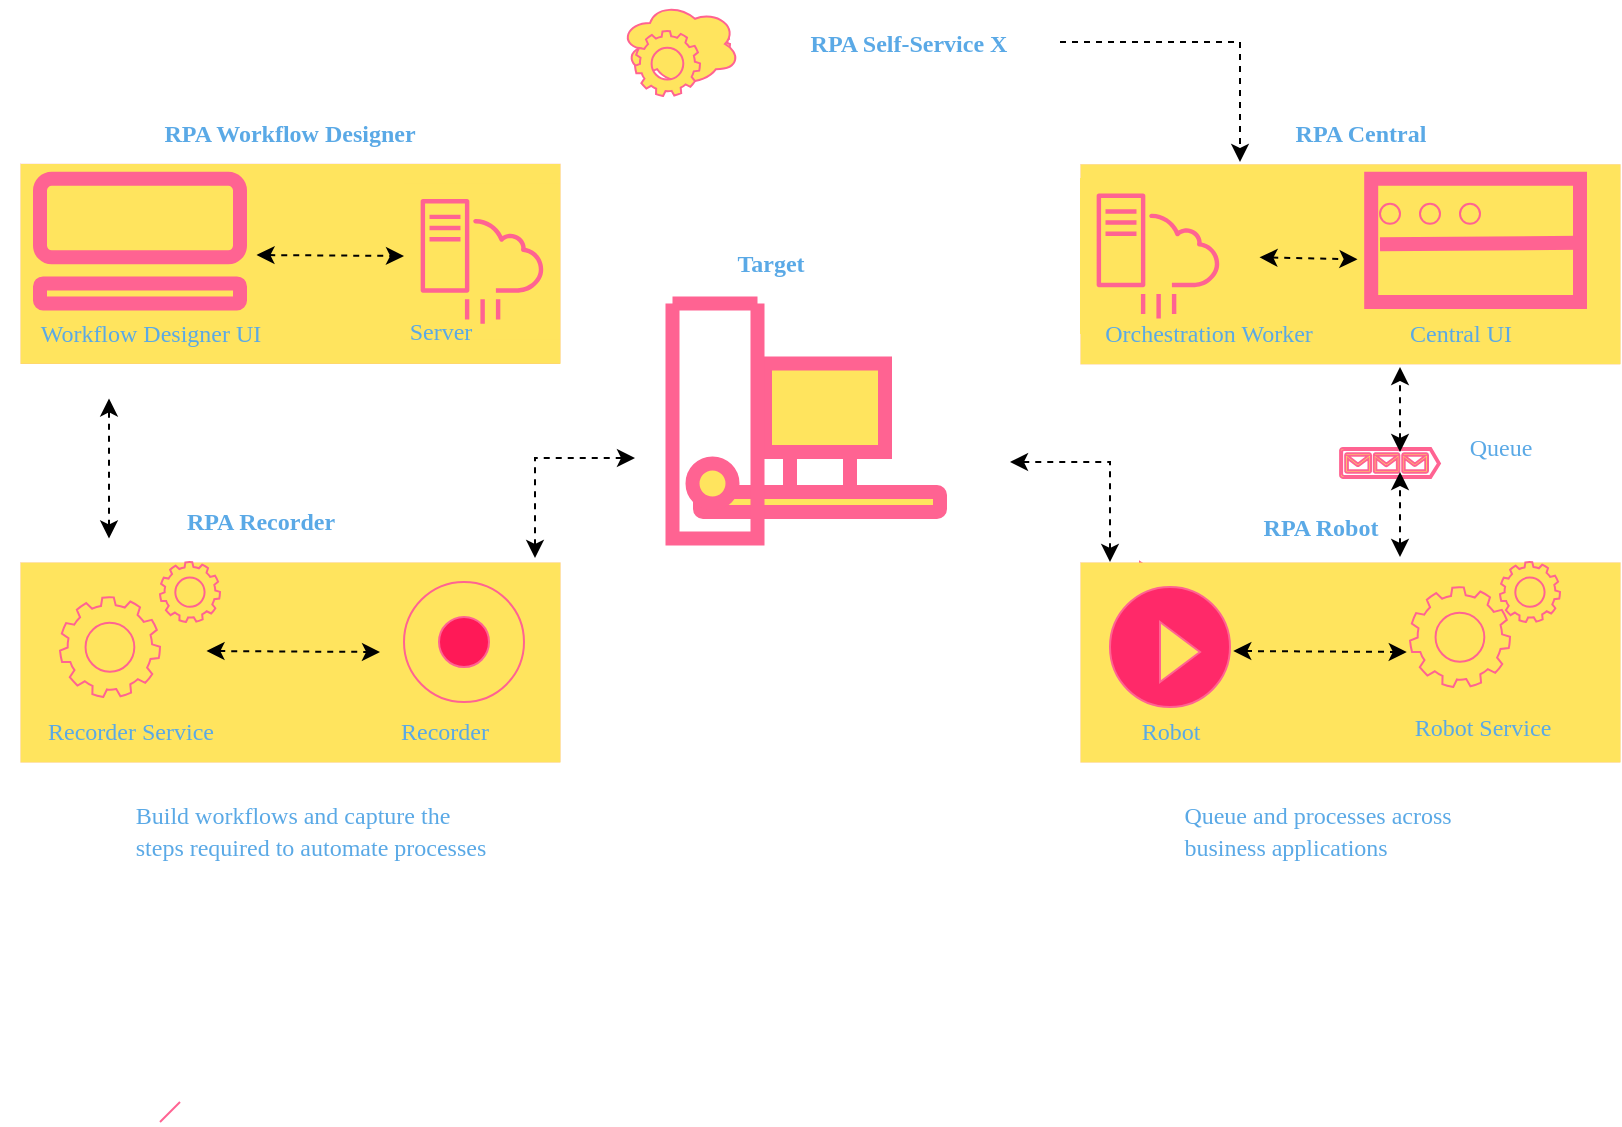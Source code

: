 <mxfile version="24.8.6">
  <diagram name="Page-1" id="x70oUKCBCOuj8hOK19Mj">
    <mxGraphModel dx="1050" dy="1622" grid="1" gridSize="10" guides="1" tooltips="1" connect="1" arrows="1" fold="1" page="1" pageScale="1" pageWidth="850" pageHeight="1100" math="0" shadow="0">
      <root>
        <mxCell id="0" />
        <mxCell id="1" parent="0" />
        <mxCell id="UmcPPP0V5TBomBnwgstA-37" value="" style="verticalLabelPosition=bottom;verticalAlign=top;html=1;shape=mxgraph.basic.rect;fillColor2=none;strokeWidth=7;size=20;indent=5;strokeColor=#FF6392;labelBackgroundColor=none;fillColor=#FFE45E;fontColor=#5AA9E6;" vertex="1" parent="1">
          <mxGeometry x="382.5" y="140.72" width="60" height="44.28" as="geometry" />
        </mxCell>
        <mxCell id="UmcPPP0V5TBomBnwgstA-40" value="" style="shape=partialRectangle;whiteSpace=wrap;html=1;top=0;bottom=0;fillColor=none;strokeColor=#FF6392;strokeWidth=7;labelBackgroundColor=none;fontColor=#5AA9E6;" vertex="1" parent="1">
          <mxGeometry x="395" y="185" width="30" height="20" as="geometry" />
        </mxCell>
        <mxCell id="UmcPPP0V5TBomBnwgstA-42" value="" style="rounded=1;whiteSpace=wrap;html=1;strokeColor=#FF6392;strokeWidth=7;labelBackgroundColor=none;fillColor=#FFE45E;fontColor=#5AA9E6;" vertex="1" parent="1">
          <mxGeometry x="350" y="205" width="120" height="10" as="geometry" />
        </mxCell>
        <mxCell id="UmcPPP0V5TBomBnwgstA-43" value="" style="swimlane;startSize=0;strokeColor=#FF6392;strokeWidth=7;labelBackgroundColor=none;fillColor=#FFE45E;fontColor=#5AA9E6;" vertex="1" parent="1">
          <mxGeometry x="336.25" y="110.72" width="42.5" height="117.5" as="geometry" />
        </mxCell>
        <mxCell id="UmcPPP0V5TBomBnwgstA-44" value="" style="verticalLabelPosition=bottom;verticalAlign=top;html=1;shape=mxgraph.basic.donut;dx=25;strokeColor=#FF6392;strokeWidth=7;labelBackgroundColor=none;fillColor=#FFE45E;fontColor=#5AA9E6;" vertex="1" parent="UmcPPP0V5TBomBnwgstA-43">
          <mxGeometry x="10" y="80" width="20" height="20" as="geometry" />
        </mxCell>
        <mxCell id="UmcPPP0V5TBomBnwgstA-65" value="" style="triangle;whiteSpace=wrap;html=1;strokeColor=#FF6392;labelBackgroundColor=none;fillColor=#FFE45E;fontColor=#5AA9E6;" vertex="1" parent="1">
          <mxGeometry x="570" y="240" width="30" height="40" as="geometry" />
        </mxCell>
        <mxCell id="UmcPPP0V5TBomBnwgstA-92" value="" style="endArrow=none;html=1;rounded=0;labelBackgroundColor=none;strokeColor=#FF6392;fontColor=default;" edge="1" parent="1">
          <mxGeometry width="50" height="50" relative="1" as="geometry">
            <mxPoint x="80" y="520" as="sourcePoint" />
            <mxPoint x="90" y="510" as="targetPoint" />
          </mxGeometry>
        </mxCell>
        <mxCell id="UmcPPP0V5TBomBnwgstA-93" value="" style="rounded=0;whiteSpace=wrap;html=1;fillColor=#FFE45E;strokeWidth=0;labelBackgroundColor=none;strokeColor=#FF6392;fontColor=#5AA9E6;" vertex="1" parent="1">
          <mxGeometry x="10" y="240" width="270" height="100" as="geometry" />
        </mxCell>
        <mxCell id="UmcPPP0V5TBomBnwgstA-95" value="" style="ellipse;whiteSpace=wrap;html=1;aspect=fixed;strokeWidth=1;strokeColor=#FF6392;labelBackgroundColor=none;fillColor=#FFE45E;fontColor=#5AA9E6;" vertex="1" parent="1">
          <mxGeometry x="202" y="250" width="60" height="60" as="geometry" />
        </mxCell>
        <mxCell id="UmcPPP0V5TBomBnwgstA-96" value="" style="ellipse;whiteSpace=wrap;html=1;aspect=fixed;strokeColor=#FF6392;fillColor=#FF1957;labelBackgroundColor=none;fontColor=#5AA9E6;" vertex="1" parent="1">
          <mxGeometry x="219.5" y="267.5" width="25" height="25" as="geometry" />
        </mxCell>
        <mxCell id="UmcPPP0V5TBomBnwgstA-97" value="" style="html=1;aspect=fixed;strokeColor=#FF6392;shadow=0;fillColor=#FFE45E;verticalAlign=top;labelPosition=center;verticalLabelPosition=bottom;shape=mxgraph.gcp2.gear;labelBackgroundColor=none;fontColor=#5AA9E6;" vertex="1" parent="1">
          <mxGeometry x="30" y="257.5" width="50" height="50" as="geometry" />
        </mxCell>
        <mxCell id="UmcPPP0V5TBomBnwgstA-99" value="" style="rounded=0;whiteSpace=wrap;html=1;fillColor=#FFE45E;strokeWidth=0;labelBackgroundColor=none;strokeColor=#FF6392;fontColor=#5AA9E6;" vertex="1" parent="1">
          <mxGeometry x="540" y="240" width="270" height="100" as="geometry" />
        </mxCell>
        <mxCell id="UmcPPP0V5TBomBnwgstA-100" value="" style="html=1;aspect=fixed;strokeColor=#FF6392;shadow=0;fillColor=#FFE45E;verticalAlign=top;labelPosition=center;verticalLabelPosition=bottom;shape=mxgraph.gcp2.gear;labelBackgroundColor=none;fontColor=#5AA9E6;" vertex="1" parent="1">
          <mxGeometry x="705" y="252.5" width="50" height="50" as="geometry" />
        </mxCell>
        <mxCell id="UmcPPP0V5TBomBnwgstA-103" value="" style="html=1;aspect=fixed;strokeColor=#FF6392;shadow=0;fillColor=#FFE45E;verticalAlign=top;labelPosition=center;verticalLabelPosition=bottom;shape=mxgraph.gcp2.gear;labelBackgroundColor=none;fontColor=#5AA9E6;" vertex="1" parent="1">
          <mxGeometry x="750" y="240" width="30" height="30" as="geometry" />
        </mxCell>
        <mxCell id="UmcPPP0V5TBomBnwgstA-104" value="" style="ellipse;whiteSpace=wrap;html=1;aspect=fixed;strokeColor=#FF6392;fillColor=#FF2969;labelBackgroundColor=none;fontColor=#5AA9E6;" vertex="1" parent="1">
          <mxGeometry x="555" y="252.5" width="60" height="60" as="geometry" />
        </mxCell>
        <mxCell id="UmcPPP0V5TBomBnwgstA-105" value="" style="triangle;whiteSpace=wrap;html=1;strokeColor=#FF6392;labelBackgroundColor=none;fillColor=#FFE45E;fontColor=#5AA9E6;" vertex="1" parent="1">
          <mxGeometry x="580" y="270" width="20" height="30" as="geometry" />
        </mxCell>
        <mxCell id="UmcPPP0V5TBomBnwgstA-106" value="" style="rounded=0;whiteSpace=wrap;html=1;fillColor=#FFE45E;strokeWidth=0;labelBackgroundColor=none;strokeColor=#FF6392;fontColor=#5AA9E6;" vertex="1" parent="1">
          <mxGeometry x="10" y="40.72" width="270" height="100" as="geometry" />
        </mxCell>
        <mxCell id="UmcPPP0V5TBomBnwgstA-108" value="" style="rounded=1;whiteSpace=wrap;html=1;strokeWidth=7;strokeColor=#FF6392;labelBackgroundColor=none;fillColor=#FFE45E;fontColor=#d61f1f;" vertex="1" parent="1">
          <mxGeometry x="20" y="48.4" width="100" height="39.28" as="geometry" />
        </mxCell>
        <mxCell id="UmcPPP0V5TBomBnwgstA-109" value="" style="rounded=1;whiteSpace=wrap;html=1;strokeWidth=7;strokeColor=#FF6392;labelBackgroundColor=none;fillColor=#FFE45E;fontColor=#5AA9E6;" vertex="1" parent="1">
          <mxGeometry x="20" y="100.72" width="100" height="10" as="geometry" />
        </mxCell>
        <mxCell id="UmcPPP0V5TBomBnwgstA-110" value="" style="rounded=0;whiteSpace=wrap;html=1;fillColor=#FFE45E;strokeWidth=0;labelBackgroundColor=none;strokeColor=#FF6392;fontColor=#5AA9E6;" vertex="1" parent="1">
          <mxGeometry x="540" y="40.9" width="270" height="100" as="geometry" />
        </mxCell>
        <mxCell id="UmcPPP0V5TBomBnwgstA-111" value="" style="verticalLabelPosition=bottom;verticalAlign=top;html=1;shape=mxgraph.basic.rect;fillColor2=none;strokeWidth=7;size=20;indent=5;strokeColor=#FF6392;labelBackgroundColor=none;fillColor=#FFE45E;fontColor=#5AA9E6;" vertex="1" parent="1">
          <mxGeometry x="685.6" y="48.4" width="104.4" height="61.6" as="geometry" />
        </mxCell>
        <mxCell id="UmcPPP0V5TBomBnwgstA-112" value="" style="endArrow=none;html=1;rounded=0;strokeWidth=7;strokeColor=#FF6392;exitX=0.027;exitY=0.403;exitDx=0;exitDy=0;exitPerimeter=0;labelBackgroundColor=none;fontColor=default;entryX=1;entryY=0.519;entryDx=0;entryDy=0;entryPerimeter=0;" edge="1" parent="1" target="UmcPPP0V5TBomBnwgstA-111">
          <mxGeometry width="50" height="50" relative="1" as="geometry">
            <mxPoint x="690" y="81.15" as="sourcePoint" />
            <mxPoint x="793.4" y="77.25" as="targetPoint" />
          </mxGeometry>
        </mxCell>
        <mxCell id="UmcPPP0V5TBomBnwgstA-114" value="" style="ellipse;whiteSpace=wrap;html=1;aspect=fixed;fillColor=#FFE45E;strokeColor=#FF6392;labelBackgroundColor=none;fontColor=#5AA9E6;" vertex="1" parent="1">
          <mxGeometry x="690" y="60.9" width="10" height="10" as="geometry" />
        </mxCell>
        <mxCell id="UmcPPP0V5TBomBnwgstA-116" value="" style="ellipse;whiteSpace=wrap;html=1;aspect=fixed;fillColor=#FFE45E;strokeColor=#FF6392;labelBackgroundColor=none;fontColor=#5AA9E6;" vertex="1" parent="1">
          <mxGeometry x="710" y="60.9" width="10" height="10" as="geometry" />
        </mxCell>
        <mxCell id="UmcPPP0V5TBomBnwgstA-117" value="" style="ellipse;whiteSpace=wrap;html=1;aspect=fixed;fillColor=#FFE45E;strokeColor=#FF6392;labelBackgroundColor=none;fontColor=#5AA9E6;" vertex="1" parent="1">
          <mxGeometry x="730" y="60.9" width="10" height="10" as="geometry" />
        </mxCell>
        <mxCell id="UmcPPP0V5TBomBnwgstA-120" value="" style="verticalLabelPosition=bottom;html=1;verticalAlign=top;align=center;strokeColor=#FF6392;fillColor=#FFE45E;shape=mxgraph.azure.queue_generic;pointerEvents=1;labelBackgroundColor=none;fontColor=#5AA9E6;" vertex="1" parent="1">
          <mxGeometry x="670" y="183" width="50" height="15" as="geometry" />
        </mxCell>
        <mxCell id="UmcPPP0V5TBomBnwgstA-127" value="" style="points=[[0,0,0],[0.25,0,0],[0.5,0,0],[0.75,0,0],[1,0,0],[0,1,0],[0.25,1,0],[0.5,1,0],[0.75,1,0],[1,1,0],[0,0.25,0],[0,0.5,0],[0,0.75,0],[1,0.25,0],[1,0.5,0],[1,0.75,0]];outlineConnect=0;fontColor=#5AA9E6;fillColor=#FFE45E;strokeColor=#FF6392;dashed=0;verticalLabelPosition=bottom;verticalAlign=top;align=center;html=1;fontSize=12;fontStyle=0;aspect=fixed;shape=mxgraph.aws4.resourceIcon;resIcon=mxgraph.aws4.server_migration_service;hachureGap=4;fontFamily=Architects Daughter;fontSource=https%3A%2F%2Ffonts.googleapis.com%2Fcss%3Ffamily%3DArchitects%2BDaughter;labelBackgroundColor=none;" vertex="1" parent="1">
          <mxGeometry x="202" y="50.72" width="78" height="78" as="geometry" />
        </mxCell>
        <mxCell id="UmcPPP0V5TBomBnwgstA-128" value="" style="points=[[0,0,0],[0.25,0,0],[0.5,0,0],[0.75,0,0],[1,0,0],[0,1,0],[0.25,1,0],[0.5,1,0],[0.75,1,0],[1,1,0],[0,0.25,0],[0,0.5,0],[0,0.75,0],[1,0.25,0],[1,0.5,0],[1,0.75,0]];outlineConnect=0;fontColor=#5AA9E6;fillColor=#FFE45E;strokeColor=#FF6392;dashed=0;verticalLabelPosition=bottom;verticalAlign=top;align=center;html=1;fontSize=12;fontStyle=0;aspect=fixed;shape=mxgraph.aws4.resourceIcon;resIcon=mxgraph.aws4.server_migration_service;hachureGap=4;fontFamily=Architects Daughter;fontSource=https%3A%2F%2Ffonts.googleapis.com%2Fcss%3Ffamily%3DArchitects%2BDaughter;labelBackgroundColor=none;" vertex="1" parent="1">
          <mxGeometry x="540" y="48" width="78" height="78" as="geometry" />
        </mxCell>
        <mxCell id="UmcPPP0V5TBomBnwgstA-131" value="" style="html=1;aspect=fixed;strokeColor=#FF6392;shadow=0;fillColor=#FFE45E;verticalAlign=top;labelPosition=center;verticalLabelPosition=bottom;shape=mxgraph.gcp2.gear;labelBackgroundColor=none;fontColor=#5AA9E6;" vertex="1" parent="1">
          <mxGeometry x="350" y="-26.5" width="15" height="15" as="geometry" />
        </mxCell>
        <mxCell id="UmcPPP0V5TBomBnwgstA-133" value="" style="ellipse;shape=cloud;whiteSpace=wrap;html=1;hachureGap=4;strokeColor=#FF6392;fontFamily=Architects Daughter;fontSource=https%3A%2F%2Ffonts.googleapis.com%2Fcss%3Ffamily%3DArchitects%2BDaughter;fontColor=#5AA9E6;fillColor=#FFE45E;" vertex="1" parent="1">
          <mxGeometry x="310" y="-40" width="60" height="42" as="geometry" />
        </mxCell>
        <mxCell id="UmcPPP0V5TBomBnwgstA-135" value="&lt;font face=&quot;Verdana&quot;&gt;RPA Workflow Designer&lt;/font&gt;" style="text;strokeColor=none;align=center;fillColor=none;html=1;verticalAlign=middle;whiteSpace=wrap;rounded=0;fontFamily=Architects Daughter;fontSource=https%3A%2F%2Ffonts.googleapis.com%2Fcss%3Ffamily%3DArchitects%2BDaughter;fontColor=#5AA9E6;fontStyle=1;" vertex="1" parent="1">
          <mxGeometry x="60" y="10.9" width="170" height="30" as="geometry" />
        </mxCell>
        <mxCell id="UmcPPP0V5TBomBnwgstA-136" value="&lt;font face=&quot;Verdana&quot;&gt;&lt;b&gt;RPA Central&lt;/b&gt;&lt;/font&gt;" style="text;html=1;align=center;verticalAlign=middle;resizable=0;points=[];autosize=1;strokeColor=none;fillColor=none;fontFamily=Architects Daughter;fontSource=https%3A%2F%2Ffonts.googleapis.com%2Fcss%3Ffamily%3DArchitects%2BDaughter;fontColor=#5AA9E6;" vertex="1" parent="1">
          <mxGeometry x="630" y="10.9" width="100" height="30" as="geometry" />
        </mxCell>
        <mxCell id="UmcPPP0V5TBomBnwgstA-137" value="&lt;font face=&quot;Verdana&quot;&gt;&lt;b&gt;RPA Recorder&lt;/b&gt;&lt;/font&gt;" style="text;html=1;align=center;verticalAlign=middle;resizable=0;points=[];autosize=1;strokeColor=none;fillColor=none;fontFamily=Architects Daughter;fontSource=https%3A%2F%2Ffonts.googleapis.com%2Fcss%3Ffamily%3DArchitects%2BDaughter;fontColor=#5AA9E6;" vertex="1" parent="1">
          <mxGeometry x="70" y="205" width="120" height="30" as="geometry" />
        </mxCell>
        <mxCell id="UmcPPP0V5TBomBnwgstA-138" value="&lt;font face=&quot;Verdana&quot;&gt;&lt;b&gt;RPA Robot&lt;/b&gt;&lt;/font&gt;" style="text;html=1;align=center;verticalAlign=middle;resizable=0;points=[];autosize=1;strokeColor=none;fillColor=none;fontFamily=Architects Daughter;fontSource=https%3A%2F%2Ffonts.googleapis.com%2Fcss%3Ffamily%3DArchitects%2BDaughter;fontColor=#5AA9E6;" vertex="1" parent="1">
          <mxGeometry x="615" y="208" width="90" height="30" as="geometry" />
        </mxCell>
        <mxCell id="UmcPPP0V5TBomBnwgstA-139" value="&lt;font face=&quot;Verdana&quot;&gt;&lt;b&gt;RPA Self-Service X&lt;/b&gt;&lt;/font&gt;" style="text;html=1;align=center;verticalAlign=middle;resizable=0;points=[];autosize=1;strokeColor=none;fillColor=none;fontFamily=Architects Daughter;fontSource=https%3A%2F%2Ffonts.googleapis.com%2Fcss%3Ffamily%3DArchitects%2BDaughter;fontColor=#5AA9E6;" vertex="1" parent="1">
          <mxGeometry x="378.75" y="-34" width="150" height="30" as="geometry" />
        </mxCell>
        <mxCell id="UmcPPP0V5TBomBnwgstA-140" value="&lt;b&gt;&lt;font face=&quot;Verdana&quot;&gt;Target&lt;/font&gt;&lt;/b&gt;" style="text;html=1;align=center;verticalAlign=middle;resizable=0;points=[];autosize=1;strokeColor=none;fillColor=none;fontFamily=Architects Daughter;fontSource=https%3A%2F%2Ffonts.googleapis.com%2Fcss%3Ffamily%3DArchitects%2BDaughter;fontColor=#5AA9E6;" vertex="1" parent="1">
          <mxGeometry x="350" y="75.9" width="70" height="30" as="geometry" />
        </mxCell>
        <mxCell id="UmcPPP0V5TBomBnwgstA-141" value="&lt;font face=&quot;Verdana&quot;&gt;Queue&lt;/font&gt;" style="text;html=1;align=center;verticalAlign=middle;resizable=0;points=[];autosize=1;strokeColor=none;fillColor=none;fontFamily=Architects Daughter;fontSource=https%3A%2F%2Ffonts.googleapis.com%2Fcss%3Ffamily%3DArchitects%2BDaughter;fontColor=#5AA9E6;" vertex="1" parent="1">
          <mxGeometry x="720" y="168" width="60" height="30" as="geometry" />
        </mxCell>
        <mxCell id="UmcPPP0V5TBomBnwgstA-143" value="" style="html=1;aspect=fixed;strokeColor=#FF6392;shadow=0;fillColor=#FFE45E;verticalAlign=top;labelPosition=center;verticalLabelPosition=bottom;shape=mxgraph.gcp2.gear;labelBackgroundColor=none;fontColor=#5AA9E6;" vertex="1" parent="1">
          <mxGeometry x="80" y="240" width="30" height="30" as="geometry" />
        </mxCell>
        <mxCell id="UmcPPP0V5TBomBnwgstA-144" value="Workflow Designer UI" style="text;html=1;align=center;verticalAlign=middle;resizable=0;points=[];autosize=1;strokeColor=none;fillColor=none;fontFamily=Verdana;fontColor=#5AA9E6;" vertex="1" parent="1">
          <mxGeometry y="110.9" width="150" height="30" as="geometry" />
        </mxCell>
        <mxCell id="UmcPPP0V5TBomBnwgstA-145" value="&lt;font face=&quot;Verdana&quot;&gt;Server&lt;/font&gt;" style="text;html=1;align=center;verticalAlign=middle;resizable=0;points=[];autosize=1;strokeColor=none;fillColor=none;fontFamily=Architects Daughter;fontSource=https%3A%2F%2Ffonts.googleapis.com%2Fcss%3Ffamily%3DArchitects%2BDaughter;fontColor=#5AA9E6;" vertex="1" parent="1">
          <mxGeometry x="190" y="110" width="60" height="30" as="geometry" />
        </mxCell>
        <mxCell id="UmcPPP0V5TBomBnwgstA-146" value="&lt;font face=&quot;Verdana&quot;&gt;Recorder Service&lt;/font&gt;" style="text;html=1;align=center;verticalAlign=middle;resizable=0;points=[];autosize=1;strokeColor=none;fillColor=none;fontFamily=Architects Daughter;fontSource=https%3A%2F%2Ffonts.googleapis.com%2Fcss%3Ffamily%3DArchitects%2BDaughter;fontColor=#5AA9E6;" vertex="1" parent="1">
          <mxGeometry y="310" width="130" height="30" as="geometry" />
        </mxCell>
        <mxCell id="UmcPPP0V5TBomBnwgstA-147" value="&lt;font face=&quot;Verdana&quot;&gt;Recorder&lt;/font&gt;" style="text;html=1;align=center;verticalAlign=middle;resizable=0;points=[];autosize=1;strokeColor=none;fillColor=none;fontFamily=Architects Daughter;fontSource=https%3A%2F%2Ffonts.googleapis.com%2Fcss%3Ffamily%3DArchitects%2BDaughter;fontColor=#5AA9E6;" vertex="1" parent="1">
          <mxGeometry x="182" y="310" width="80" height="30" as="geometry" />
        </mxCell>
        <mxCell id="UmcPPP0V5TBomBnwgstA-148" value="&lt;font face=&quot;Verdana&quot;&gt;Robot&lt;/font&gt;" style="text;html=1;align=center;verticalAlign=middle;resizable=0;points=[];autosize=1;strokeColor=none;fillColor=none;fontFamily=Architects Daughter;fontSource=https%3A%2F%2Ffonts.googleapis.com%2Fcss%3Ffamily%3DArchitects%2BDaughter;fontColor=#5AA9E6;" vertex="1" parent="1">
          <mxGeometry x="555" y="310" width="60" height="30" as="geometry" />
        </mxCell>
        <mxCell id="UmcPPP0V5TBomBnwgstA-149" value="&lt;font face=&quot;Verdana&quot;&gt;Robot Service&lt;/font&gt;" style="text;html=1;align=center;verticalAlign=middle;resizable=0;points=[];autosize=1;strokeColor=none;fillColor=none;fontFamily=Architects Daughter;fontSource=https%3A%2F%2Ffonts.googleapis.com%2Fcss%3Ffamily%3DArchitects%2BDaughter;fontColor=#5AA9E6;" vertex="1" parent="1">
          <mxGeometry x="685.6" y="307.5" width="110" height="30" as="geometry" />
        </mxCell>
        <mxCell id="UmcPPP0V5TBomBnwgstA-150" value="&lt;font face=&quot;Verdana&quot;&gt;Orchestration Worker&lt;/font&gt;" style="text;html=1;align=center;verticalAlign=middle;resizable=0;points=[];autosize=1;strokeColor=none;fillColor=none;fontFamily=Architects Daughter;fontSource=https%3A%2F%2Ffonts.googleapis.com%2Fcss%3Ffamily%3DArchitects%2BDaughter;fontColor=#5AA9E6;" vertex="1" parent="1">
          <mxGeometry x="528.75" y="110.72" width="150" height="30" as="geometry" />
        </mxCell>
        <mxCell id="UmcPPP0V5TBomBnwgstA-151" value="&lt;font face=&quot;Verdana&quot;&gt;Central UI&lt;/font&gt;" style="text;html=1;align=center;verticalAlign=middle;resizable=0;points=[];autosize=1;strokeColor=none;fillColor=none;fontFamily=Architects Daughter;fontSource=https%3A%2F%2Ffonts.googleapis.com%2Fcss%3Ffamily%3DArchitects%2BDaughter;fontColor=#5AA9E6;" vertex="1" parent="1">
          <mxGeometry x="690" y="110.9" width="80" height="30" as="geometry" />
        </mxCell>
        <mxCell id="UmcPPP0V5TBomBnwgstA-152" value="&lt;font face=&quot;Verdana&quot;&gt;Queue and processes across&amp;nbsp;&lt;/font&gt;&lt;div style=&quot;text-align: justify;&quot;&gt;&lt;font face=&quot;Verdana&quot;&gt;business applications&lt;/font&gt;&lt;/div&gt;" style="text;html=1;align=center;verticalAlign=middle;resizable=0;points=[];autosize=1;strokeColor=none;fillColor=none;fontFamily=Architects Daughter;fontSource=https%3A%2F%2Ffonts.googleapis.com%2Fcss%3Ffamily%3DArchitects%2BDaughter;fontColor=#5AA9E6;" vertex="1" parent="1">
          <mxGeometry x="560" y="350" width="200" height="50" as="geometry" />
        </mxCell>
        <mxCell id="UmcPPP0V5TBomBnwgstA-153" value="&lt;div style=&quot;text-align: justify;&quot;&gt;&lt;span style=&quot;font-family: Verdana; background-color: initial;&quot;&gt;Build workflows and capture the&lt;/span&gt;&lt;/div&gt;&lt;div style=&quot;text-align: justify;&quot;&gt;&lt;font face=&quot;Verdana&quot;&gt;steps required to automate processes&lt;/font&gt;&lt;/div&gt;" style="text;html=1;align=center;verticalAlign=middle;resizable=0;points=[];autosize=1;strokeColor=none;fillColor=none;fontFamily=Architects Daughter;fontSource=https%3A%2F%2Ffonts.googleapis.com%2Fcss%3Ffamily%3DArchitects%2BDaughter;fontColor=#5AA9E6;" vertex="1" parent="1">
          <mxGeometry x="30" y="350" width="250" height="50" as="geometry" />
        </mxCell>
        <mxCell id="UmcPPP0V5TBomBnwgstA-132" value="" style="html=1;aspect=fixed;strokeColor=#FF6392;shadow=0;fillColor=#FFE45E;verticalAlign=top;labelPosition=center;verticalLabelPosition=bottom;shape=mxgraph.gcp2.gear;labelBackgroundColor=none;fontColor=#5AA9E6;" vertex="1" parent="1">
          <mxGeometry x="317.5" y="-25.5" width="32.5" height="32.5" as="geometry" />
        </mxCell>
        <mxCell id="UmcPPP0V5TBomBnwgstA-159" value="" style="endArrow=classic;startArrow=classic;html=1;rounded=0;dashed=1;" edge="1" parent="1">
          <mxGeometry width="50" height="50" relative="1" as="geometry">
            <mxPoint x="54.5" y="228.22" as="sourcePoint" />
            <mxPoint x="54.5" y="158.22" as="targetPoint" />
          </mxGeometry>
        </mxCell>
        <mxCell id="UmcPPP0V5TBomBnwgstA-161" value="" style="endArrow=classic;startArrow=classic;html=1;rounded=0;dashed=1;" edge="1" parent="1">
          <mxGeometry width="50" height="50" relative="1" as="geometry">
            <mxPoint x="700" y="237.5" as="sourcePoint" />
            <mxPoint x="700" y="195" as="targetPoint" />
          </mxGeometry>
        </mxCell>
        <mxCell id="UmcPPP0V5TBomBnwgstA-164" value="" style="endArrow=classic;startArrow=classic;html=1;rounded=0;dashed=1;" edge="1" parent="1">
          <mxGeometry width="50" height="50" relative="1" as="geometry">
            <mxPoint x="700" y="185" as="sourcePoint" />
            <mxPoint x="700" y="142.5" as="targetPoint" />
          </mxGeometry>
        </mxCell>
        <mxCell id="UmcPPP0V5TBomBnwgstA-165" value="" style="endArrow=classic;startArrow=classic;html=1;rounded=0;dashed=1;" edge="1" parent="1">
          <mxGeometry width="50" height="50" relative="1" as="geometry">
            <mxPoint x="103.25" y="284.5" as="sourcePoint" />
            <mxPoint x="190" y="285" as="targetPoint" />
          </mxGeometry>
        </mxCell>
        <mxCell id="UmcPPP0V5TBomBnwgstA-166" value="" style="endArrow=classic;startArrow=classic;html=1;rounded=0;dashed=1;" edge="1" parent="1">
          <mxGeometry width="50" height="50" relative="1" as="geometry">
            <mxPoint x="616.63" y="284.5" as="sourcePoint" />
            <mxPoint x="703.38" y="285" as="targetPoint" />
          </mxGeometry>
        </mxCell>
        <mxCell id="UmcPPP0V5TBomBnwgstA-167" value="" style="endArrow=classic;startArrow=classic;html=1;rounded=0;dashed=1;" edge="1" parent="1">
          <mxGeometry width="50" height="50" relative="1" as="geometry">
            <mxPoint x="128.25" y="86.5" as="sourcePoint" />
            <mxPoint x="202" y="87" as="targetPoint" />
          </mxGeometry>
        </mxCell>
        <mxCell id="UmcPPP0V5TBomBnwgstA-168" value="" style="endArrow=classic;startArrow=classic;html=1;rounded=0;dashed=1;" edge="1" parent="1">
          <mxGeometry width="50" height="50" relative="1" as="geometry">
            <mxPoint x="629.75" y="87.68" as="sourcePoint" />
            <mxPoint x="678.75" y="88.68" as="targetPoint" />
          </mxGeometry>
        </mxCell>
        <mxCell id="UmcPPP0V5TBomBnwgstA-170" value="" style="endArrow=classic;startArrow=classic;html=1;rounded=0;dashed=1;" edge="1" parent="1">
          <mxGeometry width="50" height="50" relative="1" as="geometry">
            <mxPoint x="267.5" y="238" as="sourcePoint" />
            <mxPoint x="317.5" y="188" as="targetPoint" />
            <Array as="points">
              <mxPoint x="267.5" y="188" />
            </Array>
          </mxGeometry>
        </mxCell>
        <mxCell id="UmcPPP0V5TBomBnwgstA-172" value="" style="endArrow=classic;startArrow=classic;html=1;rounded=0;dashed=1;" edge="1" parent="1">
          <mxGeometry width="50" height="50" relative="1" as="geometry">
            <mxPoint x="555" y="240" as="sourcePoint" />
            <mxPoint x="505" y="190" as="targetPoint" />
            <Array as="points">
              <mxPoint x="555" y="190" />
            </Array>
          </mxGeometry>
        </mxCell>
        <mxCell id="UmcPPP0V5TBomBnwgstA-173" value="" style="endArrow=classic;html=1;rounded=0;dashed=1;" edge="1" parent="1">
          <mxGeometry width="50" height="50" relative="1" as="geometry">
            <mxPoint x="530" y="-20" as="sourcePoint" />
            <mxPoint x="620" y="40" as="targetPoint" />
            <Array as="points">
              <mxPoint x="620" y="-20" />
            </Array>
          </mxGeometry>
        </mxCell>
      </root>
    </mxGraphModel>
  </diagram>
</mxfile>
